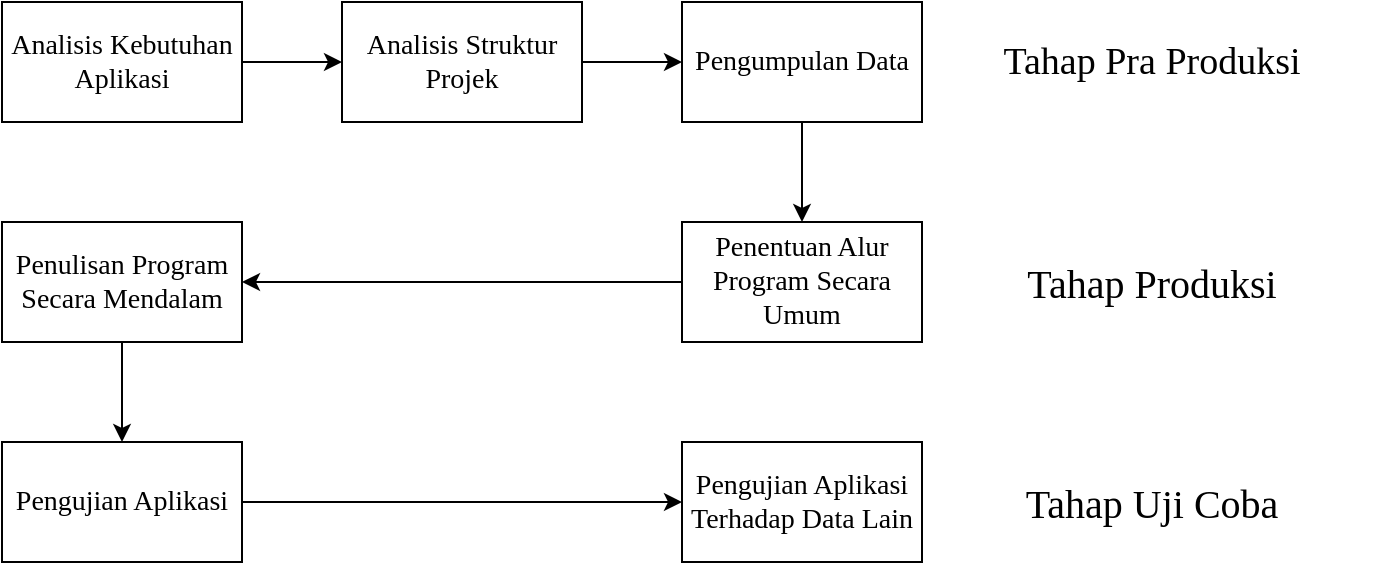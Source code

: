 <mxfile version="10.8.0" type="device"><diagram id="UMeupqcGYhuxUYTTc2Ak" name="Page-1"><mxGraphModel dx="919" dy="559" grid="1" gridSize="10" guides="1" tooltips="1" connect="1" arrows="1" fold="1" page="1" pageScale="1" pageWidth="850" pageHeight="1100" math="0" shadow="0"><root><mxCell id="0"/><mxCell id="1" parent="0"/><mxCell id="bSw_LnD4lK7izGKecAa0-10" style="edgeStyle=orthogonalEdgeStyle;rounded=0;orthogonalLoop=1;jettySize=auto;html=1;exitX=1;exitY=0.5;exitDx=0;exitDy=0;entryX=0;entryY=0.5;entryDx=0;entryDy=0;" edge="1" parent="1" source="bSw_LnD4lK7izGKecAa0-1" target="bSw_LnD4lK7izGKecAa0-4"><mxGeometry relative="1" as="geometry"/></mxCell><mxCell id="bSw_LnD4lK7izGKecAa0-1" value="Analisis Kebutuhan Aplikasi" style="rounded=0;whiteSpace=wrap;html=1;fontFamily=Times New Roman;fontSize=14;" vertex="1" parent="1"><mxGeometry x="20" y="20" width="120" height="60" as="geometry"/></mxCell><mxCell id="bSw_LnD4lK7izGKecAa0-12" style="edgeStyle=orthogonalEdgeStyle;rounded=0;orthogonalLoop=1;jettySize=auto;html=1;exitX=0.5;exitY=1;exitDx=0;exitDy=0;entryX=0.5;entryY=0;entryDx=0;entryDy=0;" edge="1" parent="1" source="bSw_LnD4lK7izGKecAa0-3" target="bSw_LnD4lK7izGKecAa0-5"><mxGeometry relative="1" as="geometry"/></mxCell><mxCell id="bSw_LnD4lK7izGKecAa0-3" value="Pengumpulan Data" style="rounded=0;whiteSpace=wrap;html=1;fontFamily=Times New Roman;fontSize=14;" vertex="1" parent="1"><mxGeometry x="360" y="20" width="120" height="60" as="geometry"/></mxCell><mxCell id="bSw_LnD4lK7izGKecAa0-11" style="edgeStyle=orthogonalEdgeStyle;rounded=0;orthogonalLoop=1;jettySize=auto;html=1;exitX=1;exitY=0.5;exitDx=0;exitDy=0;" edge="1" parent="1" source="bSw_LnD4lK7izGKecAa0-4" target="bSw_LnD4lK7izGKecAa0-3"><mxGeometry relative="1" as="geometry"/></mxCell><mxCell id="bSw_LnD4lK7izGKecAa0-4" value="Analisis Struktur Projek" style="rounded=0;whiteSpace=wrap;html=1;fontFamily=Times New Roman;fontSize=14;" vertex="1" parent="1"><mxGeometry x="190" y="20" width="120" height="60" as="geometry"/></mxCell><mxCell id="bSw_LnD4lK7izGKecAa0-13" style="edgeStyle=orthogonalEdgeStyle;rounded=0;orthogonalLoop=1;jettySize=auto;html=1;exitX=0;exitY=0.5;exitDx=0;exitDy=0;entryX=1;entryY=0.5;entryDx=0;entryDy=0;" edge="1" parent="1" source="bSw_LnD4lK7izGKecAa0-5" target="bSw_LnD4lK7izGKecAa0-6"><mxGeometry relative="1" as="geometry"/></mxCell><mxCell id="bSw_LnD4lK7izGKecAa0-5" value="Penentuan Alur Program Secara Umum" style="rounded=0;whiteSpace=wrap;html=1;fontFamily=Times New Roman;fontSize=14;" vertex="1" parent="1"><mxGeometry x="360" y="130" width="120" height="60" as="geometry"/></mxCell><mxCell id="bSw_LnD4lK7izGKecAa0-14" style="edgeStyle=orthogonalEdgeStyle;rounded=0;orthogonalLoop=1;jettySize=auto;html=1;exitX=0.5;exitY=1;exitDx=0;exitDy=0;" edge="1" parent="1" source="bSw_LnD4lK7izGKecAa0-6" target="bSw_LnD4lK7izGKecAa0-7"><mxGeometry relative="1" as="geometry"/></mxCell><mxCell id="bSw_LnD4lK7izGKecAa0-6" value="Penulisan Program Secara Mendalam" style="rounded=0;whiteSpace=wrap;html=1;fontFamily=Times New Roman;fontSize=14;" vertex="1" parent="1"><mxGeometry x="20" y="130" width="120" height="60" as="geometry"/></mxCell><mxCell id="bSw_LnD4lK7izGKecAa0-15" style="edgeStyle=orthogonalEdgeStyle;rounded=0;orthogonalLoop=1;jettySize=auto;html=1;exitX=1;exitY=0.5;exitDx=0;exitDy=0;entryX=0;entryY=0.5;entryDx=0;entryDy=0;" edge="1" parent="1" source="bSw_LnD4lK7izGKecAa0-7" target="bSw_LnD4lK7izGKecAa0-8"><mxGeometry relative="1" as="geometry"/></mxCell><mxCell id="bSw_LnD4lK7izGKecAa0-7" value="Pengujian Aplikasi" style="rounded=0;whiteSpace=wrap;html=1;fontFamily=Times New Roman;fontSize=14;" vertex="1" parent="1"><mxGeometry x="20" y="240" width="120" height="60" as="geometry"/></mxCell><mxCell id="bSw_LnD4lK7izGKecAa0-8" value="Pengujian Aplikasi Terhadap Data Lain" style="rounded=0;whiteSpace=wrap;html=1;fontFamily=Times New Roman;fontSize=14;" vertex="1" parent="1"><mxGeometry x="360" y="240" width="120" height="60" as="geometry"/></mxCell><mxCell id="bSw_LnD4lK7izGKecAa0-16" value="&lt;font style=&quot;font-size: 19px&quot;&gt;Tahap Pra Produksi&lt;/font&gt;" style="text;html=1;strokeColor=none;fillColor=none;align=center;verticalAlign=middle;whiteSpace=wrap;rounded=0;fontFamily=Times New Roman;" vertex="1" parent="1"><mxGeometry x="480" y="25" width="230" height="50" as="geometry"/></mxCell><mxCell id="bSw_LnD4lK7izGKecAa0-17" value="&lt;font style=&quot;font-size: 20px&quot;&gt;Tahap Produksi&lt;/font&gt;" style="text;html=1;strokeColor=none;fillColor=none;align=center;verticalAlign=middle;whiteSpace=wrap;rounded=0;fontFamily=Times New Roman;" vertex="1" parent="1"><mxGeometry x="480" y="135" width="230" height="50" as="geometry"/></mxCell><mxCell id="bSw_LnD4lK7izGKecAa0-18" value="&lt;font style=&quot;font-size: 20px&quot;&gt;Tahap Uji Coba&lt;/font&gt;" style="text;html=1;strokeColor=none;fillColor=none;align=center;verticalAlign=middle;whiteSpace=wrap;rounded=0;fontFamily=Times New Roman;" vertex="1" parent="1"><mxGeometry x="480" y="245" width="230" height="50" as="geometry"/></mxCell></root></mxGraphModel></diagram></mxfile>